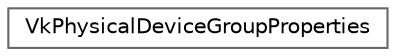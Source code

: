 digraph "类继承关系图"
{
 // LATEX_PDF_SIZE
  bgcolor="transparent";
  edge [fontname=Helvetica,fontsize=10,labelfontname=Helvetica,labelfontsize=10];
  node [fontname=Helvetica,fontsize=10,shape=box,height=0.2,width=0.4];
  rankdir="LR";
  Node0 [id="Node000000",label="VkPhysicalDeviceGroupProperties",height=0.2,width=0.4,color="grey40", fillcolor="white", style="filled",URL="$struct_vk_physical_device_group_properties.html",tooltip=" "];
}
